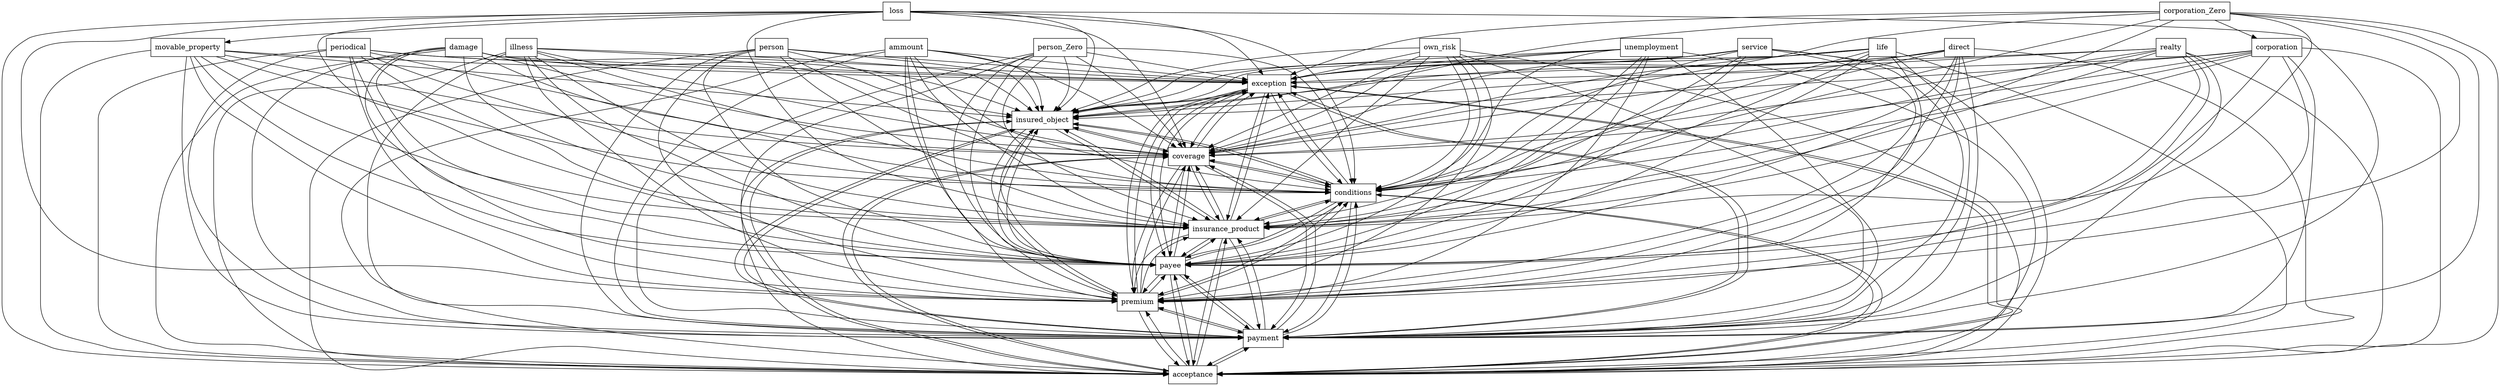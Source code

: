 digraph{
graph [rankdir=TB];
node [shape=box];
edge [arrowhead=normal];
0[label="person",]
1[label="unemployment",]
2[label="loss",]
3[label="exception",]
4[label="corporation",]
5[label="insured_object",]
6[label="life",]
7[label="illness",]
8[label="realty",]
9[label="periodical",]
10[label="acceptance",]
11[label="direct",]
12[label="movable_property",]
13[label="payment",]
14[label="premium",]
15[label="damage",]
16[label="payee",]
17[label="person_Zero",]
18[label="insurance_product",]
19[label="conditions",]
20[label="coverage",]
21[label="ammount",]
22[label="service",]
23[label="corporation_Zero",]
24[label="own_risk",]
0->3[label="",]
0->5[label="",]
0->10[label="",]
0->13[label="",]
0->14[label="",]
0->16[label="",]
0->18[label="",]
0->19[label="",]
0->20[label="",]
1->3[label="",]
1->5[label="",]
1->10[label="",]
1->13[label="",]
1->14[label="",]
1->16[label="",]
1->18[label="",]
1->19[label="",]
1->20[label="",]
2->3[label="",]
2->5[label="",]
2->10[label="",]
2->12[label="",]
2->13[label="",]
2->14[label="",]
2->16[label="",]
2->18[label="",]
2->19[label="",]
2->20[label="",]
3->5[label="",]
3->10[label="",]
3->13[label="",]
3->14[label="",]
3->16[label="",]
3->18[label="",]
3->19[label="",]
3->20[label="",]
4->3[label="",]
4->5[label="",]
4->10[label="",]
4->13[label="",]
4->14[label="",]
4->16[label="",]
4->18[label="",]
4->19[label="",]
4->20[label="",]
5->3[label="",]
5->10[label="",]
5->13[label="",]
5->14[label="",]
5->16[label="",]
5->18[label="",]
5->19[label="",]
5->20[label="",]
6->3[label="",]
6->5[label="",]
6->10[label="",]
6->13[label="",]
6->14[label="",]
6->16[label="",]
6->18[label="",]
6->19[label="",]
6->20[label="",]
7->3[label="",]
7->5[label="",]
7->10[label="",]
7->13[label="",]
7->14[label="",]
7->16[label="",]
7->18[label="",]
7->19[label="",]
7->20[label="",]
8->3[label="",]
8->5[label="",]
8->10[label="",]
8->13[label="",]
8->14[label="",]
8->16[label="",]
8->18[label="",]
8->19[label="",]
8->20[label="",]
9->3[label="",]
9->5[label="",]
9->10[label="",]
9->13[label="",]
9->14[label="",]
9->16[label="",]
9->18[label="",]
9->19[label="",]
9->20[label="",]
10->3[label="",]
10->5[label="",]
10->13[label="",]
10->14[label="",]
10->16[label="",]
10->18[label="",]
10->19[label="",]
10->20[label="",]
11->3[label="",]
11->5[label="",]
11->10[label="",]
11->13[label="",]
11->14[label="",]
11->16[label="",]
11->18[label="",]
11->19[label="",]
11->20[label="",]
12->3[label="",]
12->5[label="",]
12->10[label="",]
12->13[label="",]
12->14[label="",]
12->16[label="",]
12->18[label="",]
12->19[label="",]
12->20[label="",]
13->3[label="",]
13->5[label="",]
13->10[label="",]
13->14[label="",]
13->16[label="",]
13->18[label="",]
13->19[label="",]
13->20[label="",]
14->3[label="",]
14->5[label="",]
14->10[label="",]
14->13[label="",]
14->16[label="",]
14->18[label="",]
14->19[label="",]
14->20[label="",]
15->3[label="",]
15->5[label="",]
15->10[label="",]
15->13[label="",]
15->14[label="",]
15->16[label="",]
15->18[label="",]
15->19[label="",]
15->20[label="",]
16->3[label="",]
16->5[label="",]
16->10[label="",]
16->13[label="",]
16->14[label="",]
16->18[label="",]
16->19[label="",]
16->20[label="",]
17->3[label="",]
17->5[label="",]
17->10[label="",]
17->13[label="",]
17->14[label="",]
17->16[label="",]
17->18[label="",]
17->19[label="",]
17->20[label="",]
18->3[label="",]
18->5[label="",]
18->10[label="",]
18->13[label="",]
18->14[label="",]
18->16[label="",]
18->19[label="",]
18->20[label="",]
19->3[label="",]
19->5[label="",]
19->10[label="",]
19->13[label="",]
19->14[label="",]
19->16[label="",]
19->18[label="",]
19->20[label="",]
20->3[label="",]
20->5[label="",]
20->10[label="",]
20->13[label="",]
20->14[label="",]
20->16[label="",]
20->18[label="",]
20->19[label="",]
21->3[label="",]
21->5[label="",]
21->10[label="",]
21->13[label="",]
21->14[label="",]
21->16[label="",]
21->18[label="",]
21->19[label="",]
21->20[label="",]
22->3[label="",]
22->5[label="",]
22->10[label="",]
22->13[label="",]
22->14[label="",]
22->16[label="",]
22->18[label="",]
22->19[label="",]
22->20[label="",]
23->3[label="",]
23->4[label="",]
23->5[label="",]
23->10[label="",]
23->13[label="",]
23->14[label="",]
23->16[label="",]
23->18[label="",]
23->19[label="",]
23->20[label="",]
24->3[label="",]
24->5[label="",]
24->10[label="",]
24->13[label="",]
24->14[label="",]
24->16[label="",]
24->18[label="",]
24->19[label="",]
24->20[label="",]
}
